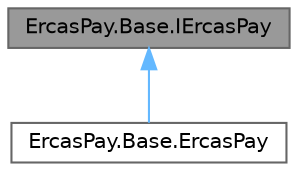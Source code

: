digraph "ErcasPay.Base.IErcasPay"
{
 // LATEX_PDF_SIZE
  bgcolor="transparent";
  edge [fontname=Helvetica,fontsize=10,labelfontname=Helvetica,labelfontsize=10];
  node [fontname=Helvetica,fontsize=10,shape=box,height=0.2,width=0.4];
  Node1 [id="Node000001",label="ErcasPay.Base.IErcasPay",height=0.2,width=0.4,color="gray40", fillcolor="grey60", style="filled", fontcolor="black",tooltip="ErcasPay API Wrapper Interface."];
  Node1 -> Node2 [id="edge1_Node000001_Node000002",dir="back",color="steelblue1",style="solid",tooltip=" "];
  Node2 [id="Node000002",label="ErcasPay.Base.ErcasPay",height=0.2,width=0.4,color="gray40", fillcolor="white", style="filled",URL="$classErcasPay_1_1Base_1_1ErcasPay.html",tooltip="ErcasPay API Wrapper."];
}
